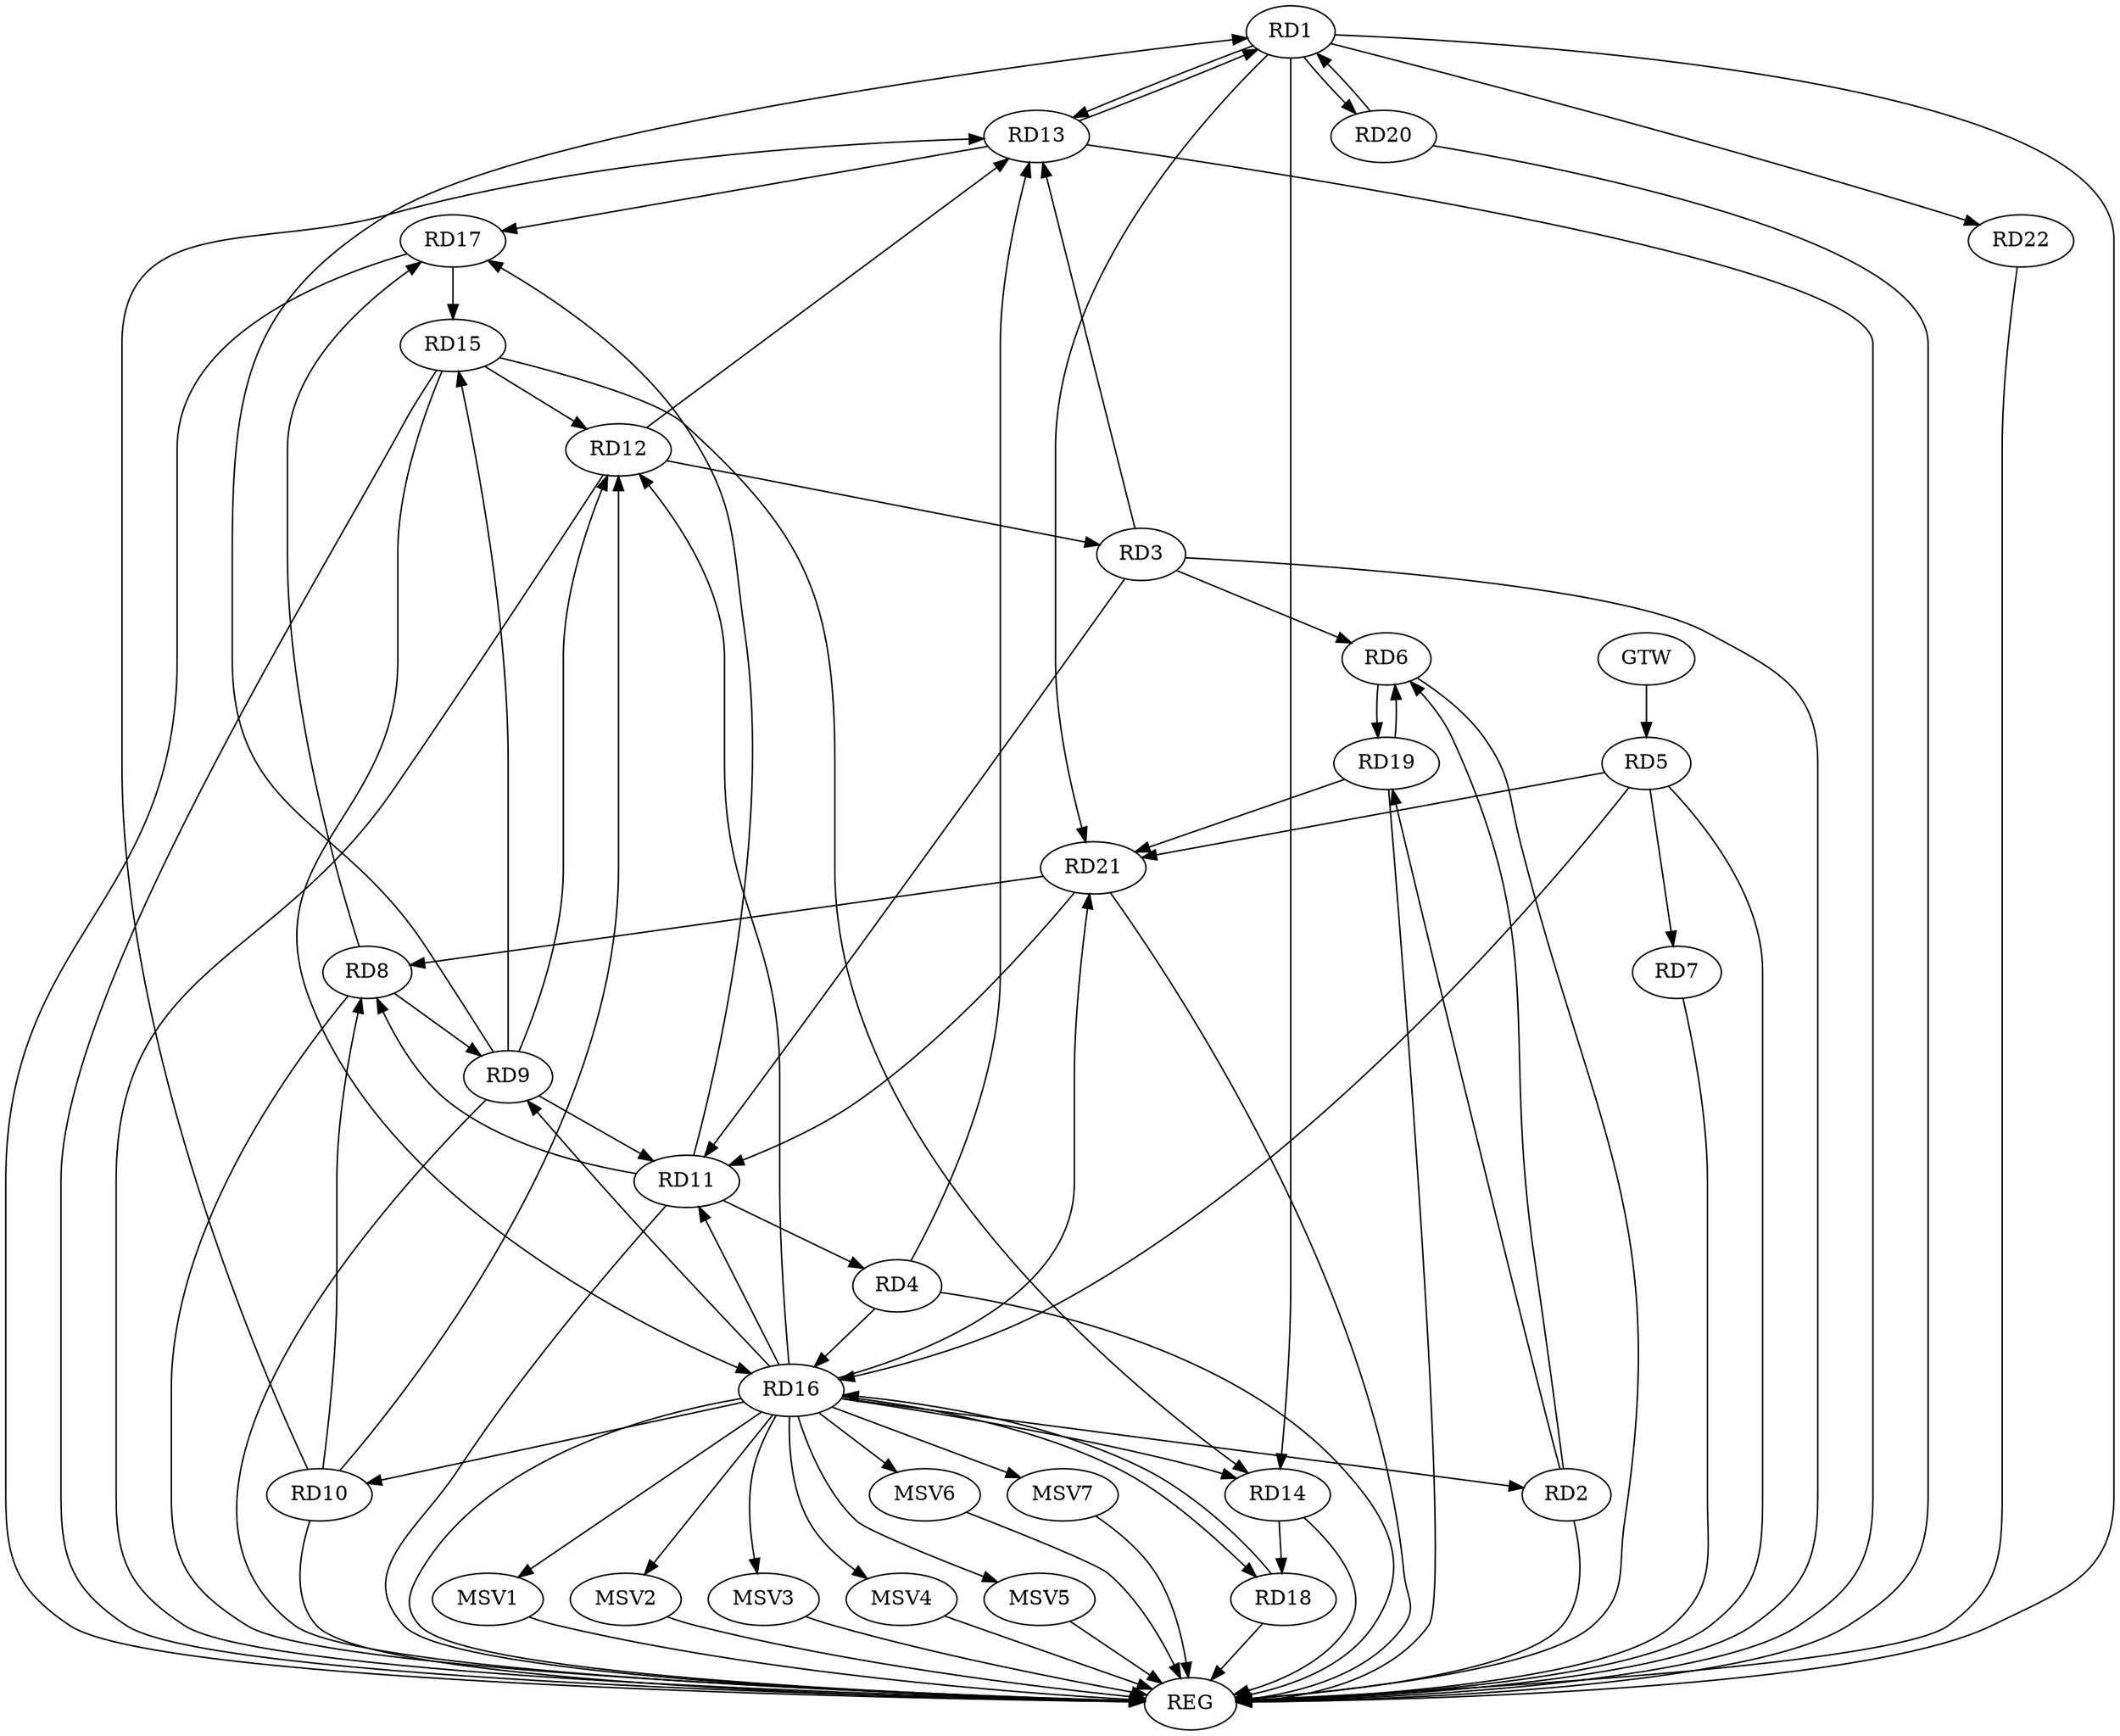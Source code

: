 strict digraph G {
  RD1 [ label="RD1" ];
  RD2 [ label="RD2" ];
  RD3 [ label="RD3" ];
  RD4 [ label="RD4" ];
  RD5 [ label="RD5" ];
  RD6 [ label="RD6" ];
  RD7 [ label="RD7" ];
  RD8 [ label="RD8" ];
  RD9 [ label="RD9" ];
  RD10 [ label="RD10" ];
  RD11 [ label="RD11" ];
  RD12 [ label="RD12" ];
  RD13 [ label="RD13" ];
  RD14 [ label="RD14" ];
  RD15 [ label="RD15" ];
  RD16 [ label="RD16" ];
  RD17 [ label="RD17" ];
  RD18 [ label="RD18" ];
  RD19 [ label="RD19" ];
  RD20 [ label="RD20" ];
  RD21 [ label="RD21" ];
  RD22 [ label="RD22" ];
  GTW [ label="GTW" ];
  REG [ label="REG" ];
  MSV1 [ label="MSV1" ];
  MSV2 [ label="MSV2" ];
  MSV3 [ label="MSV3" ];
  MSV4 [ label="MSV4" ];
  MSV5 [ label="MSV5" ];
  MSV6 [ label="MSV6" ];
  MSV7 [ label="MSV7" ];
  RD9 -> RD1;
  RD1 -> RD13;
  RD13 -> RD1;
  RD1 -> RD14;
  RD1 -> RD20;
  RD20 -> RD1;
  RD1 -> RD21;
  RD1 -> RD22;
  RD2 -> RD6;
  RD16 -> RD2;
  RD2 -> RD19;
  RD3 -> RD6;
  RD3 -> RD11;
  RD12 -> RD3;
  RD3 -> RD13;
  RD11 -> RD4;
  RD4 -> RD13;
  RD4 -> RD16;
  RD5 -> RD7;
  RD5 -> RD16;
  RD5 -> RD21;
  RD6 -> RD19;
  RD19 -> RD6;
  RD8 -> RD9;
  RD10 -> RD8;
  RD11 -> RD8;
  RD8 -> RD17;
  RD21 -> RD8;
  RD9 -> RD11;
  RD9 -> RD12;
  RD9 -> RD15;
  RD16 -> RD9;
  RD10 -> RD12;
  RD10 -> RD13;
  RD16 -> RD10;
  RD16 -> RD11;
  RD11 -> RD17;
  RD21 -> RD11;
  RD12 -> RD13;
  RD15 -> RD12;
  RD16 -> RD12;
  RD13 -> RD17;
  RD15 -> RD14;
  RD16 -> RD14;
  RD14 -> RD18;
  RD15 -> RD16;
  RD17 -> RD15;
  RD16 -> RD18;
  RD18 -> RD16;
  RD16 -> RD21;
  RD19 -> RD21;
  GTW -> RD5;
  RD1 -> REG;
  RD2 -> REG;
  RD3 -> REG;
  RD4 -> REG;
  RD5 -> REG;
  RD6 -> REG;
  RD7 -> REG;
  RD8 -> REG;
  RD9 -> REG;
  RD10 -> REG;
  RD11 -> REG;
  RD12 -> REG;
  RD13 -> REG;
  RD14 -> REG;
  RD15 -> REG;
  RD16 -> REG;
  RD17 -> REG;
  RD18 -> REG;
  RD19 -> REG;
  RD20 -> REG;
  RD21 -> REG;
  RD22 -> REG;
  RD16 -> MSV1;
  MSV1 -> REG;
  RD16 -> MSV2;
  RD16 -> MSV3;
  MSV2 -> REG;
  MSV3 -> REG;
  RD16 -> MSV4;
  RD16 -> MSV5;
  MSV4 -> REG;
  MSV5 -> REG;
  RD16 -> MSV6;
  MSV6 -> REG;
  RD16 -> MSV7;
  MSV7 -> REG;
}
